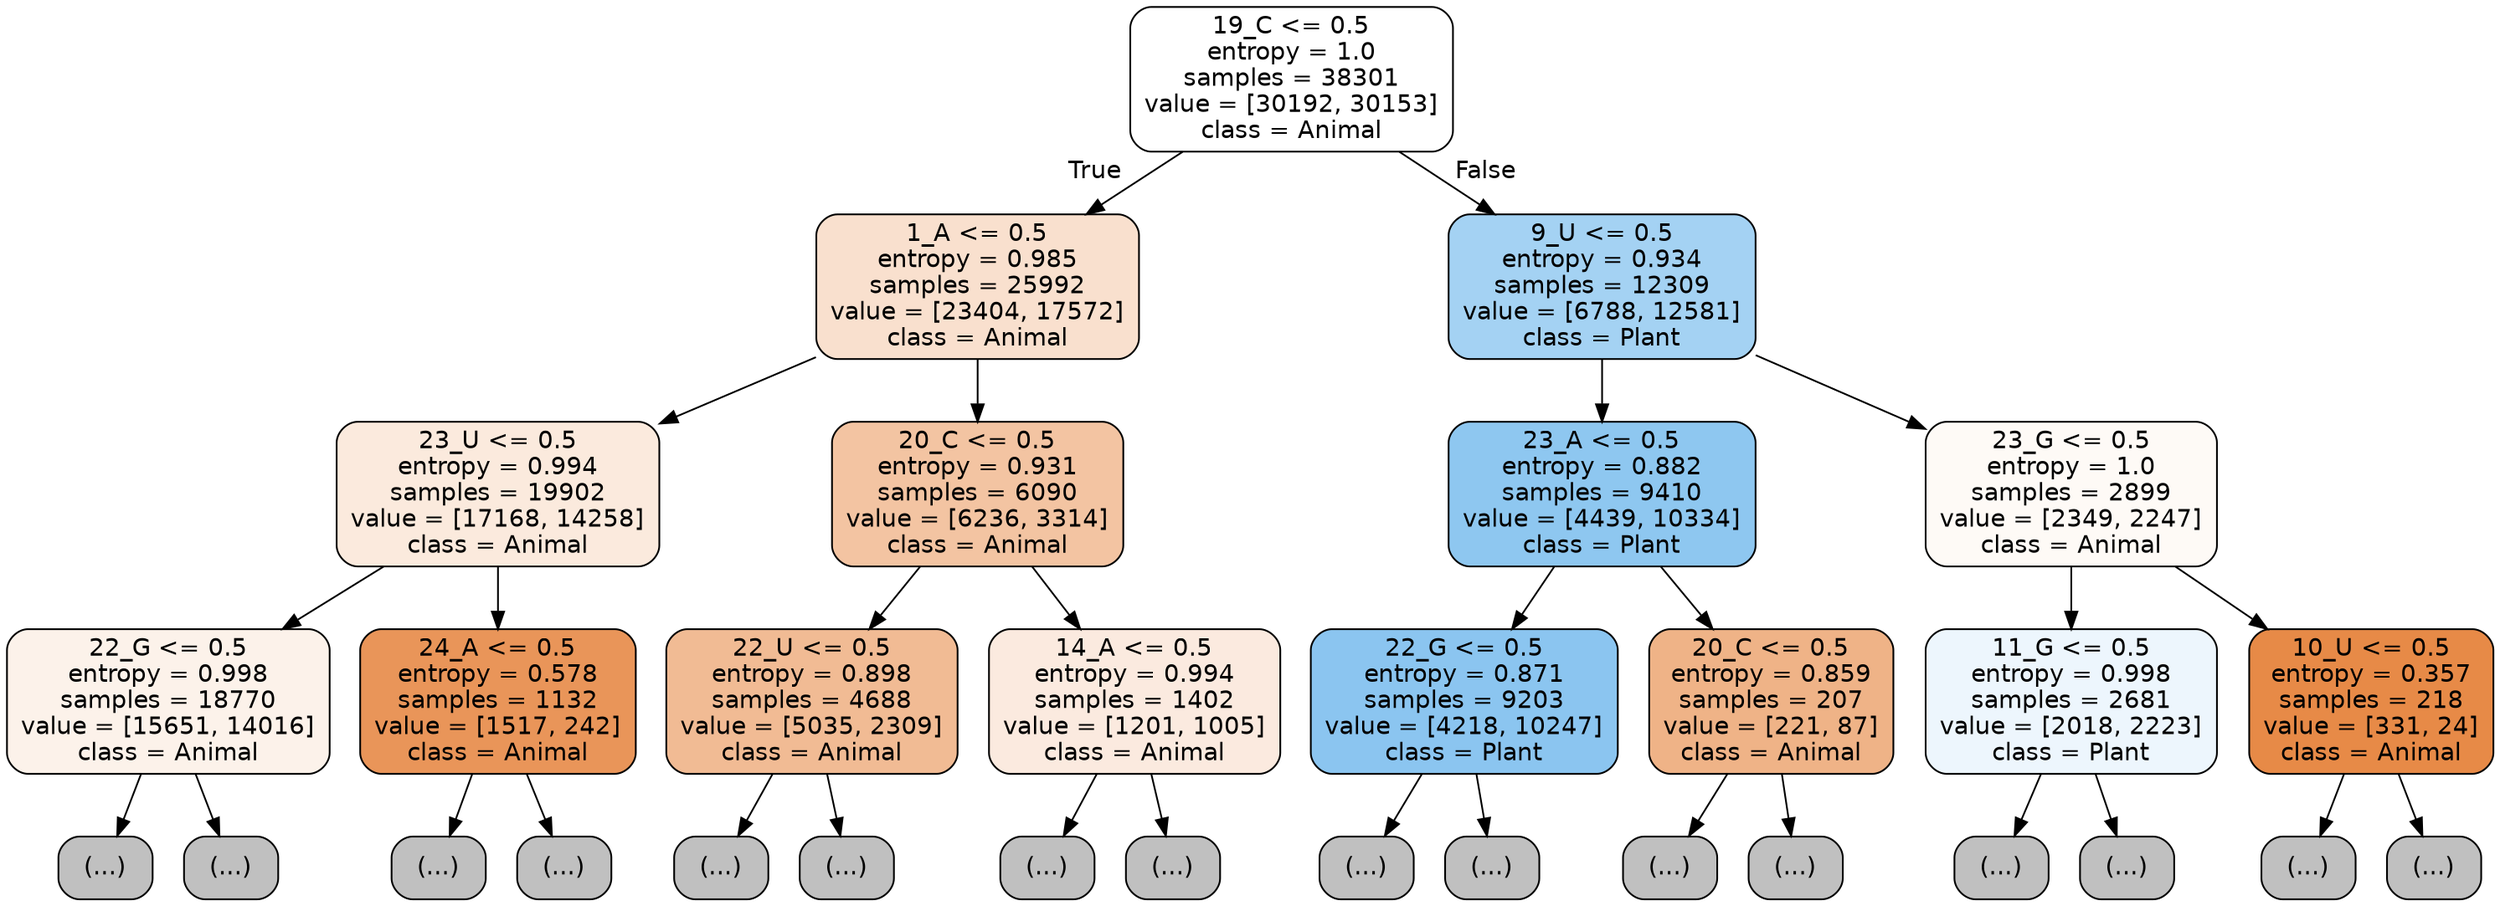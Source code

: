 digraph Tree {
node [shape=box, style="filled, rounded", color="black", fontname="helvetica"] ;
edge [fontname="helvetica"] ;
0 [label="19_C <= 0.5\nentropy = 1.0\nsamples = 38301\nvalue = [30192, 30153]\nclass = Animal", fillcolor="#ffffff"] ;
1 [label="1_A <= 0.5\nentropy = 0.985\nsamples = 25992\nvalue = [23404, 17572]\nclass = Animal", fillcolor="#f9e0ce"] ;
0 -> 1 [labeldistance=2.5, labelangle=45, headlabel="True"] ;
2 [label="23_U <= 0.5\nentropy = 0.994\nsamples = 19902\nvalue = [17168, 14258]\nclass = Animal", fillcolor="#fbeadd"] ;
1 -> 2 ;
3 [label="22_G <= 0.5\nentropy = 0.998\nsamples = 18770\nvalue = [15651, 14016]\nclass = Animal", fillcolor="#fcf2ea"] ;
2 -> 3 ;
4 [label="(...)", fillcolor="#C0C0C0"] ;
3 -> 4 ;
7945 [label="(...)", fillcolor="#C0C0C0"] ;
3 -> 7945 ;
8970 [label="24_A <= 0.5\nentropy = 0.578\nsamples = 1132\nvalue = [1517, 242]\nclass = Animal", fillcolor="#e99559"] ;
2 -> 8970 ;
8971 [label="(...)", fillcolor="#C0C0C0"] ;
8970 -> 8971 ;
9312 [label="(...)", fillcolor="#C0C0C0"] ;
8970 -> 9312 ;
9353 [label="20_C <= 0.5\nentropy = 0.931\nsamples = 6090\nvalue = [6236, 3314]\nclass = Animal", fillcolor="#f3c4a2"] ;
1 -> 9353 ;
9354 [label="22_U <= 0.5\nentropy = 0.898\nsamples = 4688\nvalue = [5035, 2309]\nclass = Animal", fillcolor="#f1bb94"] ;
9353 -> 9354 ;
9355 [label="(...)", fillcolor="#C0C0C0"] ;
9354 -> 9355 ;
11478 [label="(...)", fillcolor="#C0C0C0"] ;
9354 -> 11478 ;
11735 [label="14_A <= 0.5\nentropy = 0.994\nsamples = 1402\nvalue = [1201, 1005]\nclass = Animal", fillcolor="#fbeadf"] ;
9353 -> 11735 ;
11736 [label="(...)", fillcolor="#C0C0C0"] ;
11735 -> 11736 ;
12245 [label="(...)", fillcolor="#C0C0C0"] ;
11735 -> 12245 ;
12414 [label="9_U <= 0.5\nentropy = 0.934\nsamples = 12309\nvalue = [6788, 12581]\nclass = Plant", fillcolor="#a4d2f3"] ;
0 -> 12414 [labeldistance=2.5, labelangle=-45, headlabel="False"] ;
12415 [label="23_A <= 0.5\nentropy = 0.882\nsamples = 9410\nvalue = [4439, 10334]\nclass = Plant", fillcolor="#8ec7f0"] ;
12414 -> 12415 ;
12416 [label="22_G <= 0.5\nentropy = 0.871\nsamples = 9203\nvalue = [4218, 10247]\nclass = Plant", fillcolor="#8bc5f0"] ;
12415 -> 12416 ;
12417 [label="(...)", fillcolor="#C0C0C0"] ;
12416 -> 12417 ;
15066 [label="(...)", fillcolor="#C0C0C0"] ;
12416 -> 15066 ;
15403 [label="20_C <= 0.5\nentropy = 0.859\nsamples = 207\nvalue = [221, 87]\nclass = Animal", fillcolor="#efb387"] ;
12415 -> 15403 ;
15404 [label="(...)", fillcolor="#C0C0C0"] ;
15403 -> 15404 ;
15495 [label="(...)", fillcolor="#C0C0C0"] ;
15403 -> 15495 ;
15522 [label="23_G <= 0.5\nentropy = 1.0\nsamples = 2899\nvalue = [2349, 2247]\nclass = Animal", fillcolor="#fefaf6"] ;
12414 -> 15522 ;
15523 [label="11_G <= 0.5\nentropy = 0.998\nsamples = 2681\nvalue = [2018, 2223]\nclass = Plant", fillcolor="#edf6fd"] ;
15522 -> 15523 ;
15524 [label="(...)", fillcolor="#C0C0C0"] ;
15523 -> 15524 ;
16403 [label="(...)", fillcolor="#C0C0C0"] ;
15523 -> 16403 ;
16654 [label="10_U <= 0.5\nentropy = 0.357\nsamples = 218\nvalue = [331, 24]\nclass = Animal", fillcolor="#e78a47"] ;
15522 -> 16654 ;
16655 [label="(...)", fillcolor="#C0C0C0"] ;
16654 -> 16655 ;
16694 [label="(...)", fillcolor="#C0C0C0"] ;
16654 -> 16694 ;
}